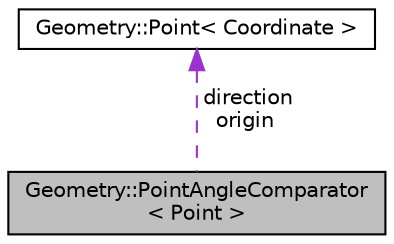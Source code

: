 digraph "Geometry::PointAngleComparator&lt; Point &gt;"
{
 // LATEX_PDF_SIZE
  edge [fontname="Helvetica",fontsize="10",labelfontname="Helvetica",labelfontsize="10"];
  node [fontname="Helvetica",fontsize="10",shape=record];
  Node1 [label="Geometry::PointAngleComparator\l\< Point \>",height=0.2,width=0.4,color="black", fillcolor="grey75", style="filled", fontcolor="black",tooltip=" "];
  Node2 -> Node1 [dir="back",color="darkorchid3",fontsize="10",style="dashed",label=" direction\norigin" ,fontname="Helvetica"];
  Node2 [label="Geometry::Point\< Coordinate \>",height=0.2,width=0.4,color="black", fillcolor="white", style="filled",URL="$structGeometry_1_1Point.html",tooltip="Generic Point structure."];
}
